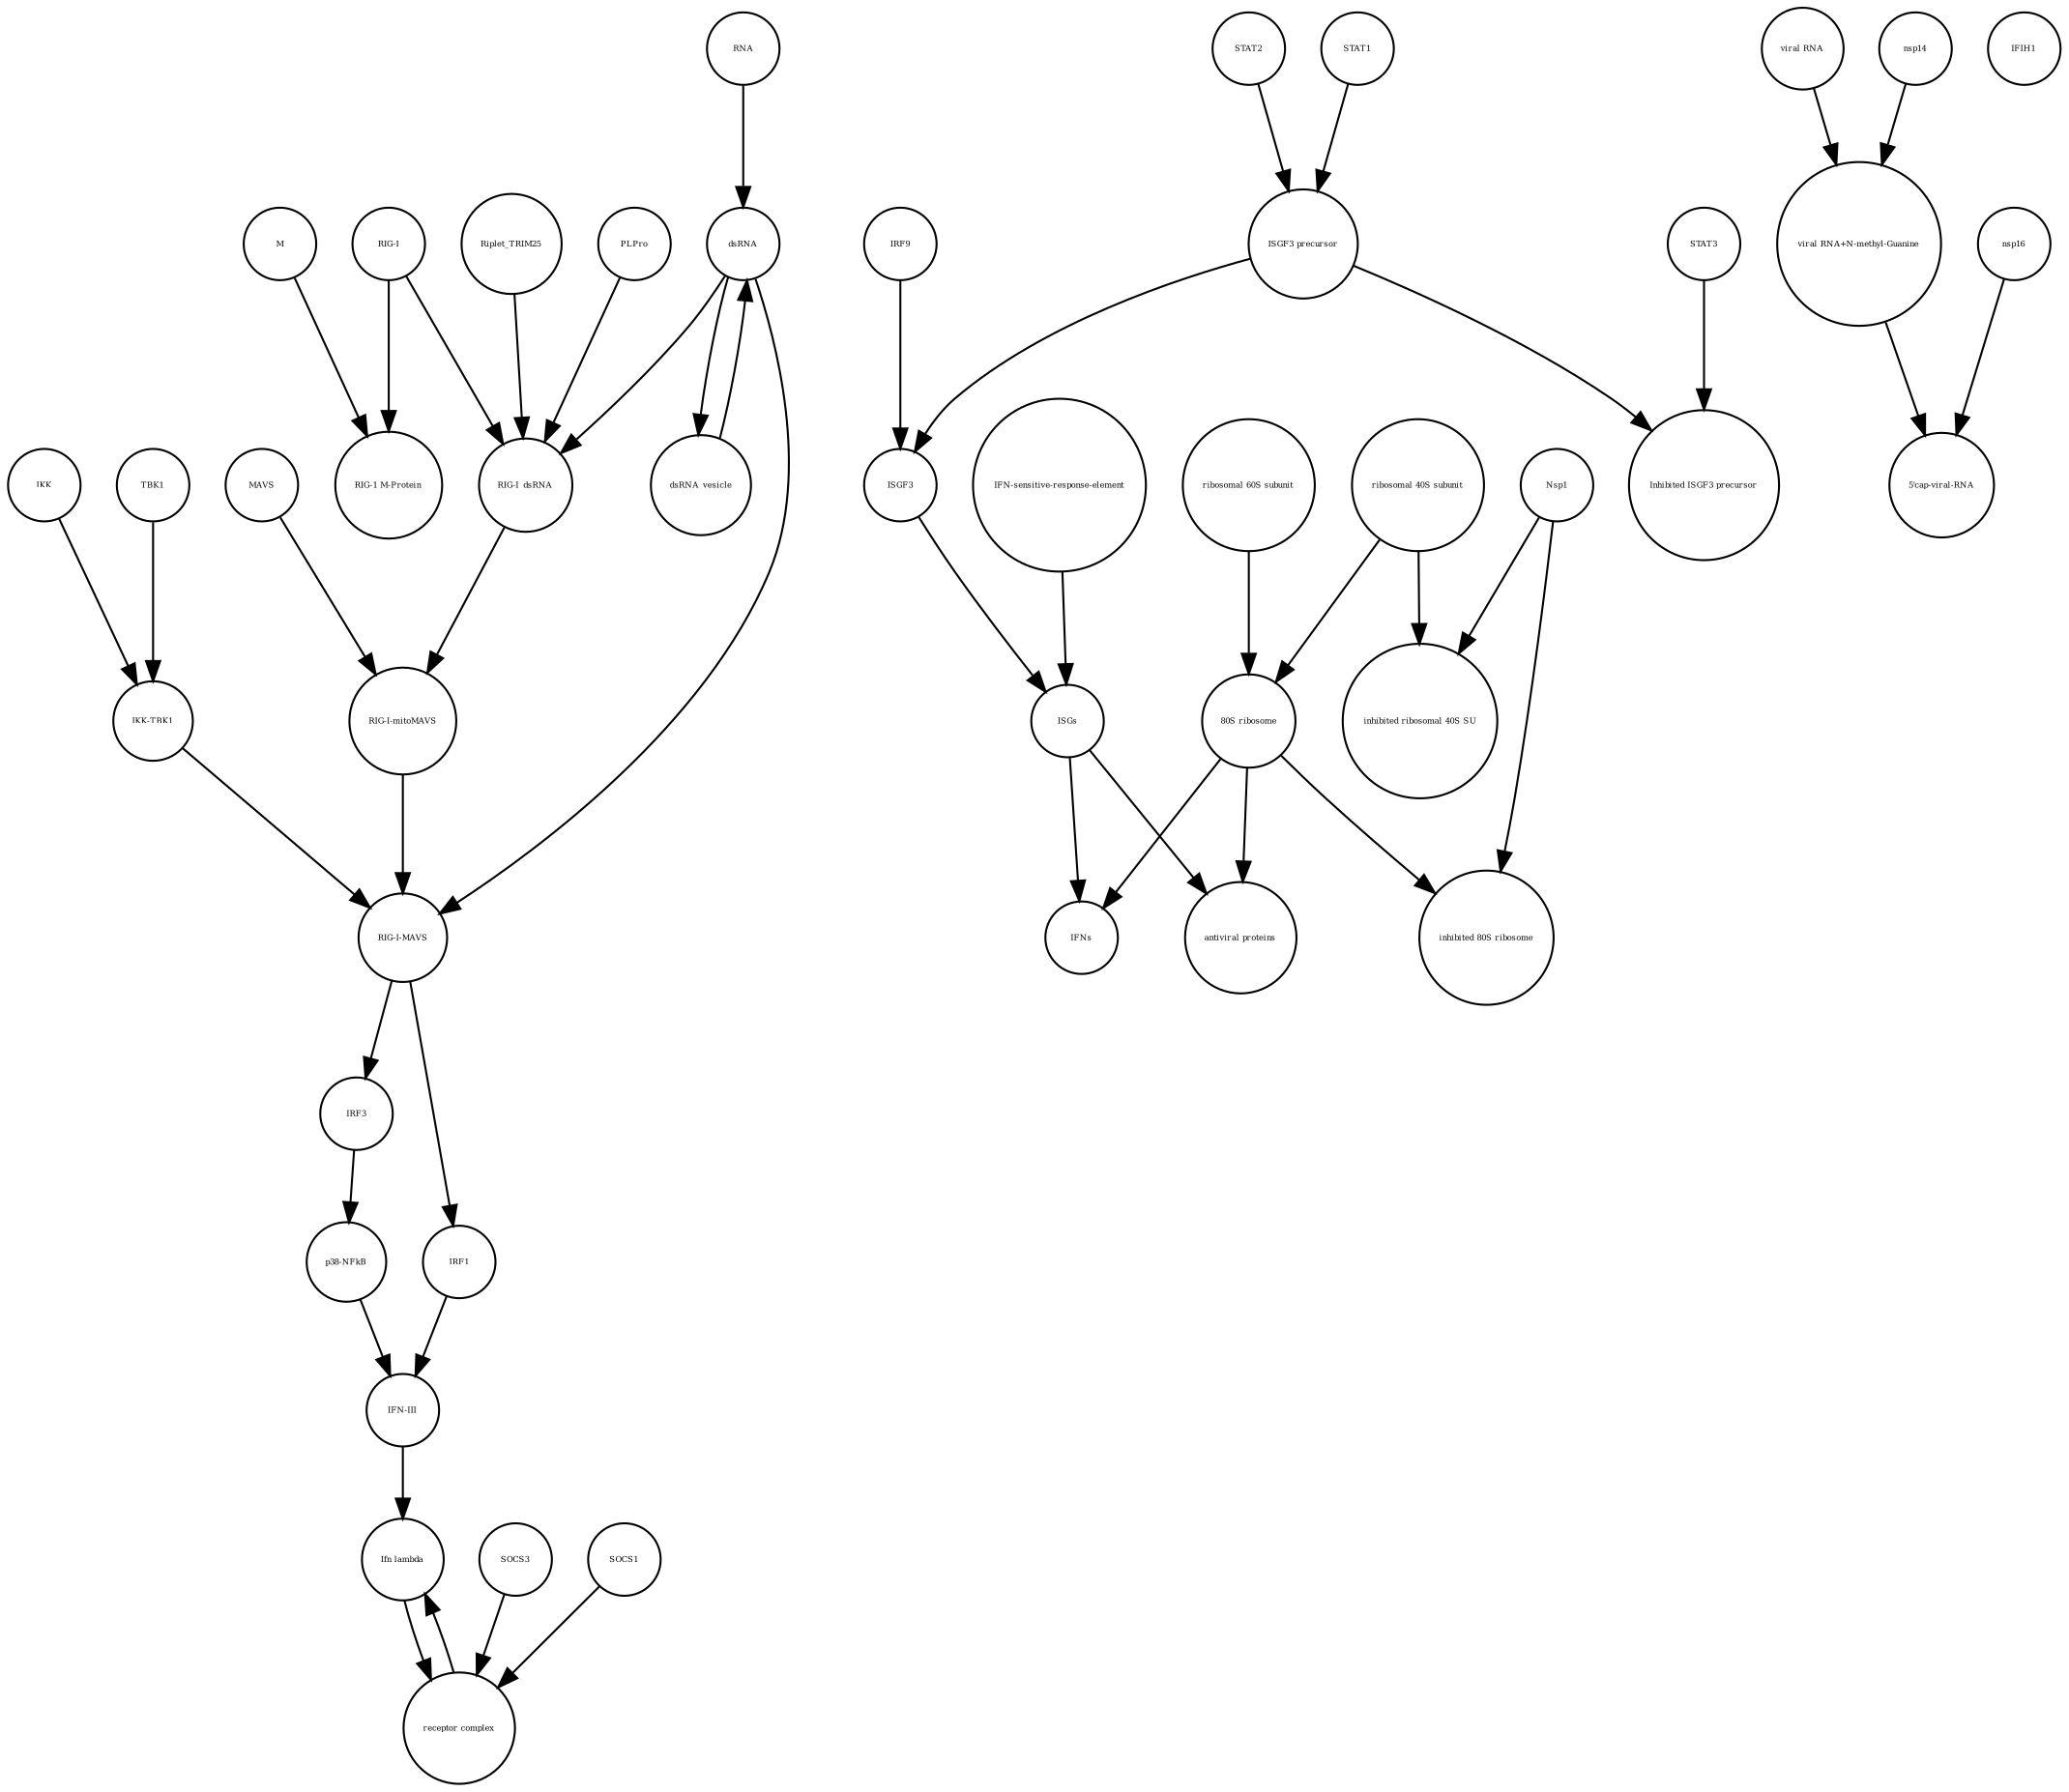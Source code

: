 strict digraph  {
"p38-NFkB" [annotation="", bipartite=0, cls=complex, fontsize=4, label="p38-NFkB", shape=circle];
dsRNA [annotation="", bipartite=0, cls="nucleic acid feature", fontsize=4, label=dsRNA, shape=circle];
"IKK-TBK1" [annotation="", bipartite=0, cls=complex, fontsize=4, label="IKK-TBK1", shape=circle];
PLPro [annotation="urn_miriam_uniprot_P0C6X7|urn_miriam_uniprot_P0C6U8", bipartite=0, cls=macromolecule, fontsize=4, label=PLPro, shape=circle];
"receptor complex" [annotation="", bipartite=0, cls=complex, fontsize=4, label="receptor complex", shape=circle];
IRF3 [annotation=urn_miriam_uniprot_Q14653, bipartite=0, cls=macromolecule, fontsize=4, label=IRF3, shape=circle];
ISGF3 [annotation="", bipartite=0, cls=complex, fontsize=4, label=ISGF3, shape=circle];
"viral RNA" [annotation="", bipartite=0, cls="nucleic acid feature", fontsize=4, label="viral RNA", shape=circle];
"RIG-I_dsRNA" [annotation="", bipartite=0, cls=complex, fontsize=4, label="RIG-I_dsRNA", shape=circle];
"80S ribosome" [annotation="", bipartite=0, cls=complex, fontsize=4, label="80S ribosome", shape=circle];
SOCS3 [annotation="", bipartite=0, cls=macromolecule, fontsize=4, label=SOCS3, shape=circle];
STAT2 [annotation="", bipartite=0, cls=macromolecule, fontsize=4, label=STAT2, shape=circle];
"inhibited ribosomal 40S SU" [annotation="urn_miriam_doi_10.1101%2F2020.05.18.102467", bipartite=0, cls=complex, fontsize=4, label="inhibited ribosomal 40S SU", shape=circle];
"IFN-III" [annotation="", bipartite=0, cls=macromolecule, fontsize=4, label="IFN-III", shape=circle];
ISGs [annotation="", bipartite=0, cls="nucleic acid feature", fontsize=4, label=ISGs, shape=circle];
"IFN-sensitive-response-element" [annotation="", bipartite=0, cls="nucleic acid feature", fontsize=4, label="IFN-sensitive-response-element", shape=circle];
SOCS1 [annotation="", bipartite=0, cls=macromolecule, fontsize=4, label=SOCS1, shape=circle];
"ISGF3 precursor" [annotation="", bipartite=0, cls=complex, fontsize=4, label="ISGF3 precursor", shape=circle];
"antiviral proteins" [annotation="", bipartite=0, cls=complex, fontsize=4, label="antiviral proteins", shape=circle];
Nsp1 [annotation="urn_miriam_ncbiprotein_YP_009725297|urn_miriam_uniprot_P0C6X7", bipartite=0, cls=macromolecule, fontsize=4, label=Nsp1, shape=circle];
"Ifn lambda" [annotation="", bipartite=0, cls=complex, fontsize=4, label="Ifn lambda", shape=circle];
"RIG-I-MAVS" [annotation="", bipartite=0, cls=complex, fontsize=4, label="RIG-I-MAVS", shape=circle];
IFIH1 [annotation="", bipartite=0, cls=macromolecule, fontsize=4, label=IFIH1, shape=circle];
IRF9 [annotation="", bipartite=0, cls=macromolecule, fontsize=4, label=IRF9, shape=circle];
IFNs [annotation="", bipartite=0, cls=complex, fontsize=4, label=IFNs, shape=circle];
"RIG-1 M-Protein" [annotation="", bipartite=0, cls=complex, fontsize=4, label="RIG-1 M-Protein", shape=circle];
"RIG-I" [annotation=urn_miriam_uniprot_O95786, bipartite=0, cls=macromolecule, fontsize=4, label="RIG-I", shape=circle];
STAT3 [annotation="", bipartite=0, cls=macromolecule, fontsize=4, label=STAT3, shape=circle];
nsp14 [annotation=urn_miriam_ncbiprotein_YP_009725309, bipartite=0, cls=macromolecule, fontsize=4, label=nsp14, shape=circle];
nsp16 [annotation=urn_miriam_ncbiprotein_YP_009725311, bipartite=0, cls=macromolecule, fontsize=4, label=nsp16, shape=circle];
"ribosomal 60S subunit" [annotation="", bipartite=0, cls=complex, fontsize=4, label="ribosomal 60S subunit", shape=circle];
dsRNA_vesicle [annotation="", bipartite=0, cls="nucleic acid feature", fontsize=4, label=dsRNA_vesicle, shape=circle];
"Inhibited ISGF3 precursor" [annotation="", bipartite=0, cls=complex, fontsize=4, label="Inhibited ISGF3 precursor", shape=circle];
STAT1 [annotation="", bipartite=0, cls=macromolecule, fontsize=4, label=STAT1, shape=circle];
"viral RNA+N-methyl-Guanine" [annotation="", bipartite=0, cls="nucleic acid feature", fontsize=4, label="viral RNA+N-methyl-Guanine", shape=circle];
"5'cap-viral-RNA" [annotation="", bipartite=0, cls="nucleic acid feature", fontsize=4, label="5'cap-viral-RNA", shape=circle];
TBK1 [annotation=urn_miriam_uniprot_Q9UHD2, bipartite=0, cls=macromolecule, fontsize=4, label=TBK1, shape=circle];
MAVS [annotation=urn_miriam_uniprot_Q7Z434, bipartite=0, cls=macromolecule, fontsize=4, label=MAVS, shape=circle];
IRF1 [annotation="", bipartite=0, cls=macromolecule, fontsize=4, label=IRF1, shape=circle];
"inhibited 80S ribosome" [annotation="", bipartite=0, cls=complex, fontsize=4, label="inhibited 80S ribosome", shape=circle];
IKK [annotation="urn_miriam_uniprot_O14920|urn_miriam_uniprot_O15111", bipartite=0, cls=macromolecule, fontsize=4, label=IKK, shape=circle];
Riplet_TRIM25 [annotation="", bipartite=0, cls=complex, fontsize=4, label=Riplet_TRIM25, shape=circle];
"ribosomal 40S subunit" [annotation="", bipartite=0, cls=complex, fontsize=4, label="ribosomal 40S subunit", shape=circle];
M [annotation=urn_miriam_uniprot_P0DTC5, bipartite=0, cls=macromolecule, fontsize=4, label=M, shape=circle];
"RIG-I-mitoMAVS" [annotation="", bipartite=0, cls=complex, fontsize=4, label="RIG-I-mitoMAVS", shape=circle];
RNA [annotation="", bipartite=0, cls="nucleic acid feature", fontsize=4, label=RNA, shape=circle];
"p38-NFkB" -> "IFN-III"  [annotation="", interaction_type=stimulation];
dsRNA -> "RIG-I_dsRNA"  [annotation=urn_miriam_pubmed_25045870, interaction_type="necessary stimulation"];
dsRNA -> "RIG-I-MAVS"  [annotation=urn_miriam_pubmed_25636800, interaction_type="necessary stimulation"];
dsRNA -> dsRNA_vesicle  [annotation="", interaction_type=production];
"IKK-TBK1" -> "RIG-I-MAVS"  [annotation="", interaction_type=production];
PLPro -> "RIG-I_dsRNA"  [annotation=urn_miriam_pubmed_25554382, interaction_type=catalysis];
"receptor complex" -> "Ifn lambda"  [annotation="", interaction_type=production];
IRF3 -> "p38-NFkB"  [annotation="", interaction_type=production];
ISGF3 -> ISGs  [annotation=urn_miriam_pubmed_30936491, interaction_type="necessary stimulation"];
"viral RNA" -> "viral RNA+N-methyl-Guanine"  [annotation="", interaction_type=production];
"RIG-I_dsRNA" -> "RIG-I-mitoMAVS"  [annotation="", interaction_type=production];
"80S ribosome" -> "inhibited 80S ribosome"  [annotation="", interaction_type=production];
"80S ribosome" -> IFNs  [annotation=urn_miriam_pubmed_30936491, interaction_type=catalysis];
"80S ribosome" -> "antiviral proteins"  [annotation=urn_miriam_pubmed_30936491, interaction_type=catalysis];
SOCS3 -> "receptor complex"  [annotation="", interaction_type=production];
STAT2 -> "ISGF3 precursor"  [annotation="", interaction_type=production];
"IFN-III" -> "Ifn lambda"  [annotation="", interaction_type=production];
ISGs -> IFNs  [annotation="", interaction_type=production];
ISGs -> "antiviral proteins"  [annotation="", interaction_type=production];
"IFN-sensitive-response-element" -> ISGs  [annotation="", interaction_type=production];
SOCS1 -> "receptor complex"  [annotation="", interaction_type=production];
"ISGF3 precursor" -> ISGF3  [annotation="", interaction_type=production];
"ISGF3 precursor" -> "Inhibited ISGF3 precursor"  [annotation="", interaction_type=production];
Nsp1 -> "inhibited ribosomal 40S SU"  [annotation="", interaction_type=production];
Nsp1 -> "inhibited 80S ribosome"  [annotation="", interaction_type=production];
"Ifn lambda" -> "receptor complex"  [annotation="urn_miriam_doi_10.3791%2F53575", interaction_type=stimulation];
"RIG-I-MAVS" -> IRF1  [annotation=urn_miriam_pubmed_25045870, interaction_type=catalysis];
"RIG-I-MAVS" -> IRF3  [annotation=urn_miriam_pubmed_25636800, interaction_type=stimulation];
IRF9 -> ISGF3  [annotation="", interaction_type=production];
"RIG-I" -> "RIG-I_dsRNA"  [annotation="", interaction_type=production];
"RIG-I" -> "RIG-1 M-Protein"  [annotation="", interaction_type=production];
STAT3 -> "Inhibited ISGF3 precursor"  [annotation="", interaction_type=production];
nsp14 -> "viral RNA+N-methyl-Guanine"  [annotation="urn_miriam_doi_10.1016%2Fj.chom.2020.05.008", interaction_type=catalysis];
nsp16 -> "5'cap-viral-RNA"  [annotation="urn_miriam_doi_10.1016%2Fj.chom.2020.05.008", interaction_type=catalysis];
"ribosomal 60S subunit" -> "80S ribosome"  [annotation="", interaction_type=production];
dsRNA_vesicle -> dsRNA  [annotation="", interaction_type=production];
STAT1 -> "ISGF3 precursor"  [annotation="", interaction_type=production];
"viral RNA+N-methyl-Guanine" -> "5'cap-viral-RNA"  [annotation="", interaction_type=production];
TBK1 -> "IKK-TBK1"  [annotation="", interaction_type=production];
MAVS -> "RIG-I-mitoMAVS"  [annotation="", interaction_type=production];
IRF1 -> "IFN-III"  [annotation="", interaction_type=stimulation];
IKK -> "IKK-TBK1"  [annotation="", interaction_type=production];
Riplet_TRIM25 -> "RIG-I_dsRNA"  [annotation=urn_miriam_pubmed_22390971, interaction_type=catalysis];
"ribosomal 40S subunit" -> "inhibited ribosomal 40S SU"  [annotation="", interaction_type=production];
"ribosomal 40S subunit" -> "80S ribosome"  [annotation="", interaction_type=production];
M -> "RIG-1 M-Protein"  [annotation="", interaction_type=production];
"RIG-I-mitoMAVS" -> "RIG-I-MAVS"  [annotation="", interaction_type=production];
RNA -> dsRNA  [annotation="", interaction_type=production];
}
